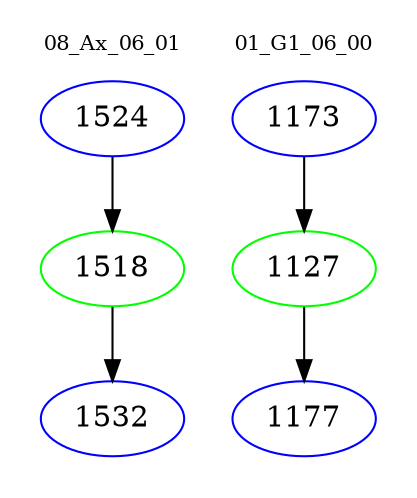 digraph{
subgraph cluster_0 {
color = white
label = "08_Ax_06_01";
fontsize=10;
T0_1524 [label="1524", color="blue"]
T0_1524 -> T0_1518 [color="black"]
T0_1518 [label="1518", color="green"]
T0_1518 -> T0_1532 [color="black"]
T0_1532 [label="1532", color="blue"]
}
subgraph cluster_1 {
color = white
label = "01_G1_06_00";
fontsize=10;
T1_1173 [label="1173", color="blue"]
T1_1173 -> T1_1127 [color="black"]
T1_1127 [label="1127", color="green"]
T1_1127 -> T1_1177 [color="black"]
T1_1177 [label="1177", color="blue"]
}
}
